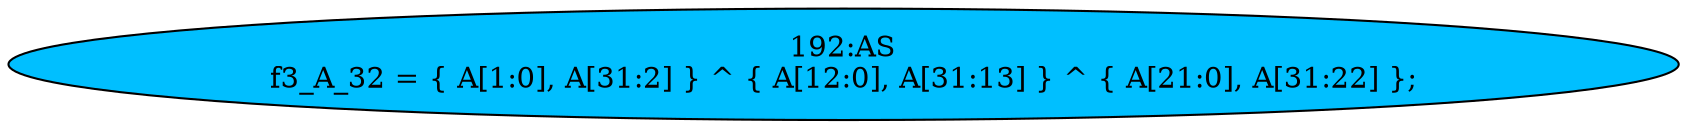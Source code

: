 strict digraph "" {
	node [label="\N"];
	"192:AS"	 [ast="<pyverilog.vparser.ast.Assign object at 0x7f28be102150>",
		def_var="['f3_A_32']",
		fillcolor=deepskyblue,
		label="192:AS
f3_A_32 = { A[1:0], A[31:2] } ^ { A[12:0], A[31:13] } ^ { A[21:0], A[31:22] };",
		statements="[]",
		style=filled,
		typ=Assign,
		use_var="['A', 'A', 'A', 'A', 'A', 'A']"];
}
